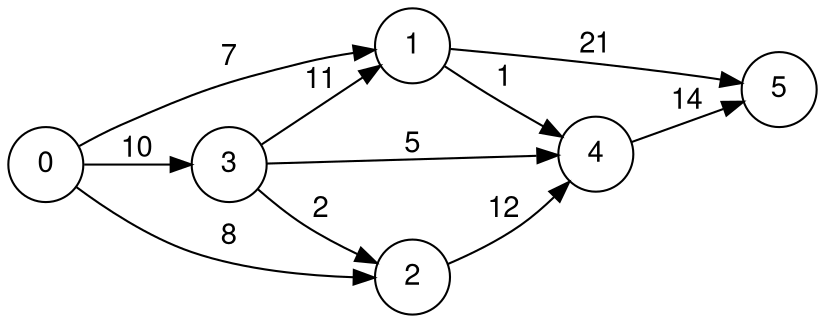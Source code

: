 digraph exported_graph {
	fontname="Helvetica,Arial,sans-serif"
	node [fontname="Helvetica,Arial,sans-serif"]
	edge [fontname="Helvetica,Arial,sans-serif"]
	rankdir=LR;
	node [shape = circle];
	4 -> 5 [label = "14"]
	1 -> 5 [label = "21"]
	1 -> 4 [label = "1"]
	3 -> 1 [label = "11"]
	3 -> 2 [label = "2"]
	3 -> 4 [label = "5"]
	2 -> 4 [label = "12"]
	0 -> 1 [label = "7"]
	0 -> 3 [label = "10"]
	0 -> 2 [label = "8"]
}